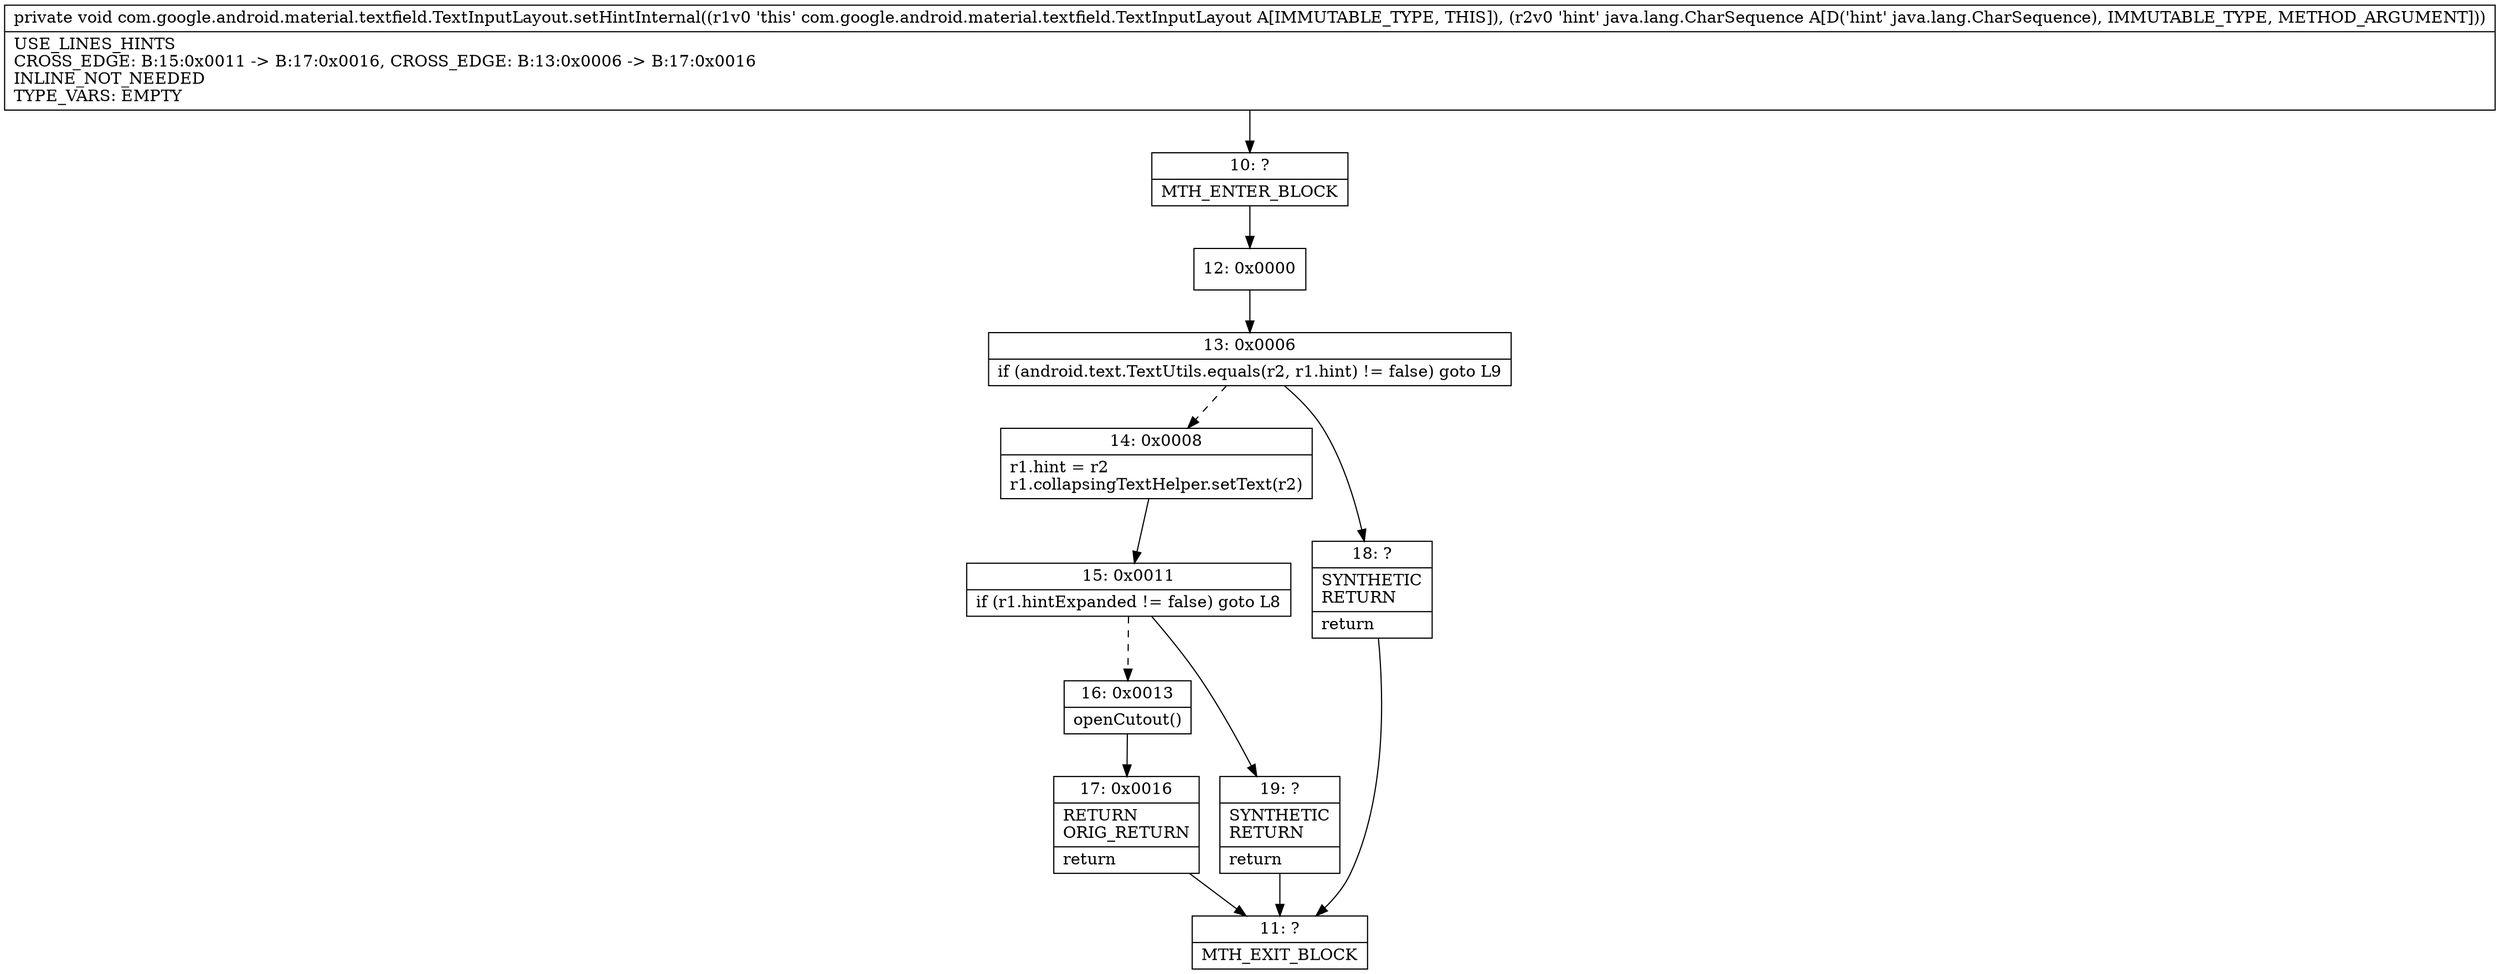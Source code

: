 digraph "CFG forcom.google.android.material.textfield.TextInputLayout.setHintInternal(Ljava\/lang\/CharSequence;)V" {
Node_10 [shape=record,label="{10\:\ ?|MTH_ENTER_BLOCK\l}"];
Node_12 [shape=record,label="{12\:\ 0x0000}"];
Node_13 [shape=record,label="{13\:\ 0x0006|if (android.text.TextUtils.equals(r2, r1.hint) != false) goto L9\l}"];
Node_14 [shape=record,label="{14\:\ 0x0008|r1.hint = r2\lr1.collapsingTextHelper.setText(r2)\l}"];
Node_15 [shape=record,label="{15\:\ 0x0011|if (r1.hintExpanded != false) goto L8\l}"];
Node_16 [shape=record,label="{16\:\ 0x0013|openCutout()\l}"];
Node_17 [shape=record,label="{17\:\ 0x0016|RETURN\lORIG_RETURN\l|return\l}"];
Node_11 [shape=record,label="{11\:\ ?|MTH_EXIT_BLOCK\l}"];
Node_19 [shape=record,label="{19\:\ ?|SYNTHETIC\lRETURN\l|return\l}"];
Node_18 [shape=record,label="{18\:\ ?|SYNTHETIC\lRETURN\l|return\l}"];
MethodNode[shape=record,label="{private void com.google.android.material.textfield.TextInputLayout.setHintInternal((r1v0 'this' com.google.android.material.textfield.TextInputLayout A[IMMUTABLE_TYPE, THIS]), (r2v0 'hint' java.lang.CharSequence A[D('hint' java.lang.CharSequence), IMMUTABLE_TYPE, METHOD_ARGUMENT]))  | USE_LINES_HINTS\lCROSS_EDGE: B:15:0x0011 \-\> B:17:0x0016, CROSS_EDGE: B:13:0x0006 \-\> B:17:0x0016\lINLINE_NOT_NEEDED\lTYPE_VARS: EMPTY\l}"];
MethodNode -> Node_10;Node_10 -> Node_12;
Node_12 -> Node_13;
Node_13 -> Node_14[style=dashed];
Node_13 -> Node_18;
Node_14 -> Node_15;
Node_15 -> Node_16[style=dashed];
Node_15 -> Node_19;
Node_16 -> Node_17;
Node_17 -> Node_11;
Node_19 -> Node_11;
Node_18 -> Node_11;
}

